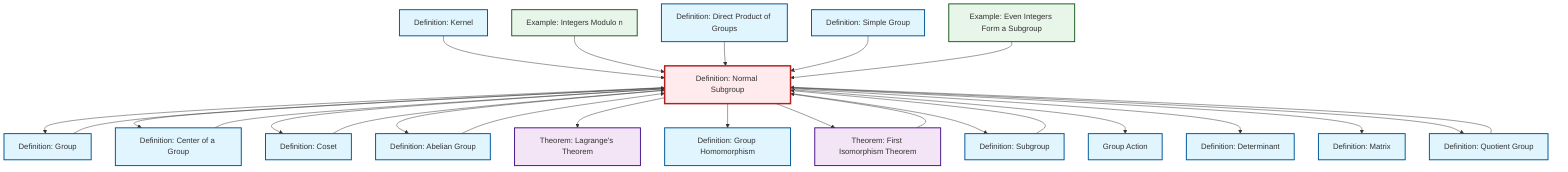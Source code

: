 graph TD
    classDef definition fill:#e1f5fe,stroke:#01579b,stroke-width:2px
    classDef theorem fill:#f3e5f5,stroke:#4a148c,stroke-width:2px
    classDef axiom fill:#fff3e0,stroke:#e65100,stroke-width:2px
    classDef example fill:#e8f5e9,stroke:#1b5e20,stroke-width:2px
    classDef current fill:#ffebee,stroke:#b71c1c,stroke-width:3px
    ex-even-integers-subgroup["Example: Even Integers Form a Subgroup"]:::example
    def-coset["Definition: Coset"]:::definition
    def-simple-group["Definition: Simple Group"]:::definition
    def-center-of-group["Definition: Center of a Group"]:::definition
    def-determinant["Definition: Determinant"]:::definition
    def-group["Definition: Group"]:::definition
    def-matrix["Definition: Matrix"]:::definition
    def-quotient-group["Definition: Quotient Group"]:::definition
    thm-first-isomorphism["Theorem: First Isomorphism Theorem"]:::theorem
    def-subgroup["Definition: Subgroup"]:::definition
    thm-lagrange["Theorem: Lagrange's Theorem"]:::theorem
    def-kernel["Definition: Kernel"]:::definition
    def-direct-product["Definition: Direct Product of Groups"]:::definition
    def-homomorphism["Definition: Group Homomorphism"]:::definition
    def-normal-subgroup["Definition: Normal Subgroup"]:::definition
    def-abelian-group["Definition: Abelian Group"]:::definition
    def-group-action["Group Action"]:::definition
    ex-quotient-integers-mod-n["Example: Integers Modulo n"]:::example
    def-normal-subgroup --> def-group
    def-kernel --> def-normal-subgroup
    def-coset --> def-normal-subgroup
    def-normal-subgroup --> def-center-of-group
    def-normal-subgroup --> def-coset
    def-quotient-group --> def-normal-subgroup
    def-normal-subgroup --> def-abelian-group
    def-normal-subgroup --> thm-lagrange
    def-group --> def-normal-subgroup
    ex-quotient-integers-mod-n --> def-normal-subgroup
    def-subgroup --> def-normal-subgroup
    def-direct-product --> def-normal-subgroup
    def-simple-group --> def-normal-subgroup
    def-normal-subgroup --> def-homomorphism
    def-normal-subgroup --> thm-first-isomorphism
    def-normal-subgroup --> def-subgroup
    def-abelian-group --> def-normal-subgroup
    def-normal-subgroup --> def-group-action
    def-normal-subgroup --> def-determinant
    thm-first-isomorphism --> def-normal-subgroup
    ex-even-integers-subgroup --> def-normal-subgroup
    def-center-of-group --> def-normal-subgroup
    def-normal-subgroup --> def-matrix
    def-normal-subgroup --> def-quotient-group
    class def-normal-subgroup current